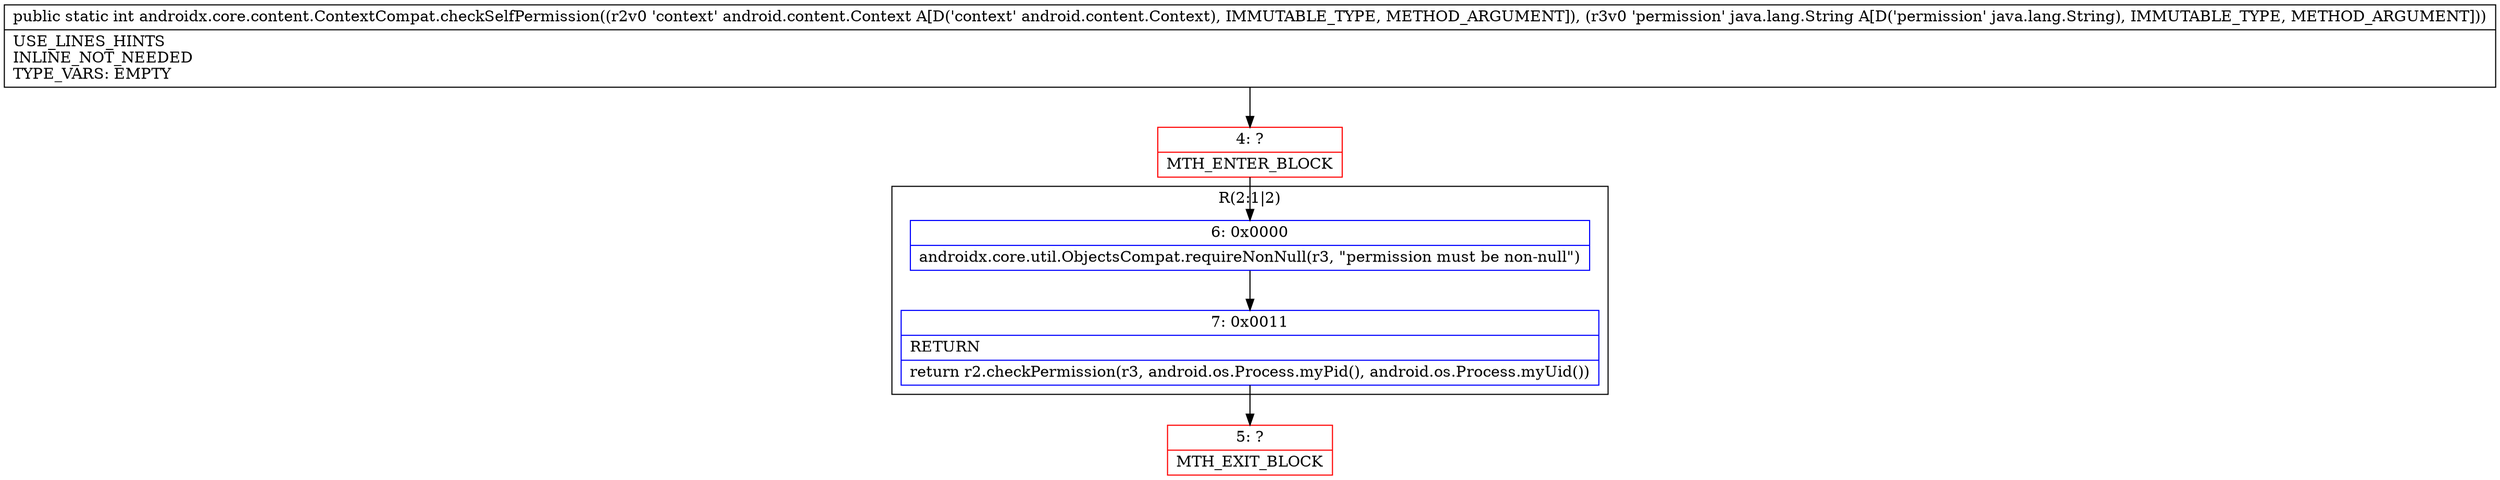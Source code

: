 digraph "CFG forandroidx.core.content.ContextCompat.checkSelfPermission(Landroid\/content\/Context;Ljava\/lang\/String;)I" {
subgraph cluster_Region_937692664 {
label = "R(2:1|2)";
node [shape=record,color=blue];
Node_6 [shape=record,label="{6\:\ 0x0000|androidx.core.util.ObjectsCompat.requireNonNull(r3, \"permission must be non\-null\")\l}"];
Node_7 [shape=record,label="{7\:\ 0x0011|RETURN\l|return r2.checkPermission(r3, android.os.Process.myPid(), android.os.Process.myUid())\l}"];
}
Node_4 [shape=record,color=red,label="{4\:\ ?|MTH_ENTER_BLOCK\l}"];
Node_5 [shape=record,color=red,label="{5\:\ ?|MTH_EXIT_BLOCK\l}"];
MethodNode[shape=record,label="{public static int androidx.core.content.ContextCompat.checkSelfPermission((r2v0 'context' android.content.Context A[D('context' android.content.Context), IMMUTABLE_TYPE, METHOD_ARGUMENT]), (r3v0 'permission' java.lang.String A[D('permission' java.lang.String), IMMUTABLE_TYPE, METHOD_ARGUMENT]))  | USE_LINES_HINTS\lINLINE_NOT_NEEDED\lTYPE_VARS: EMPTY\l}"];
MethodNode -> Node_4;Node_6 -> Node_7;
Node_7 -> Node_5;
Node_4 -> Node_6;
}

